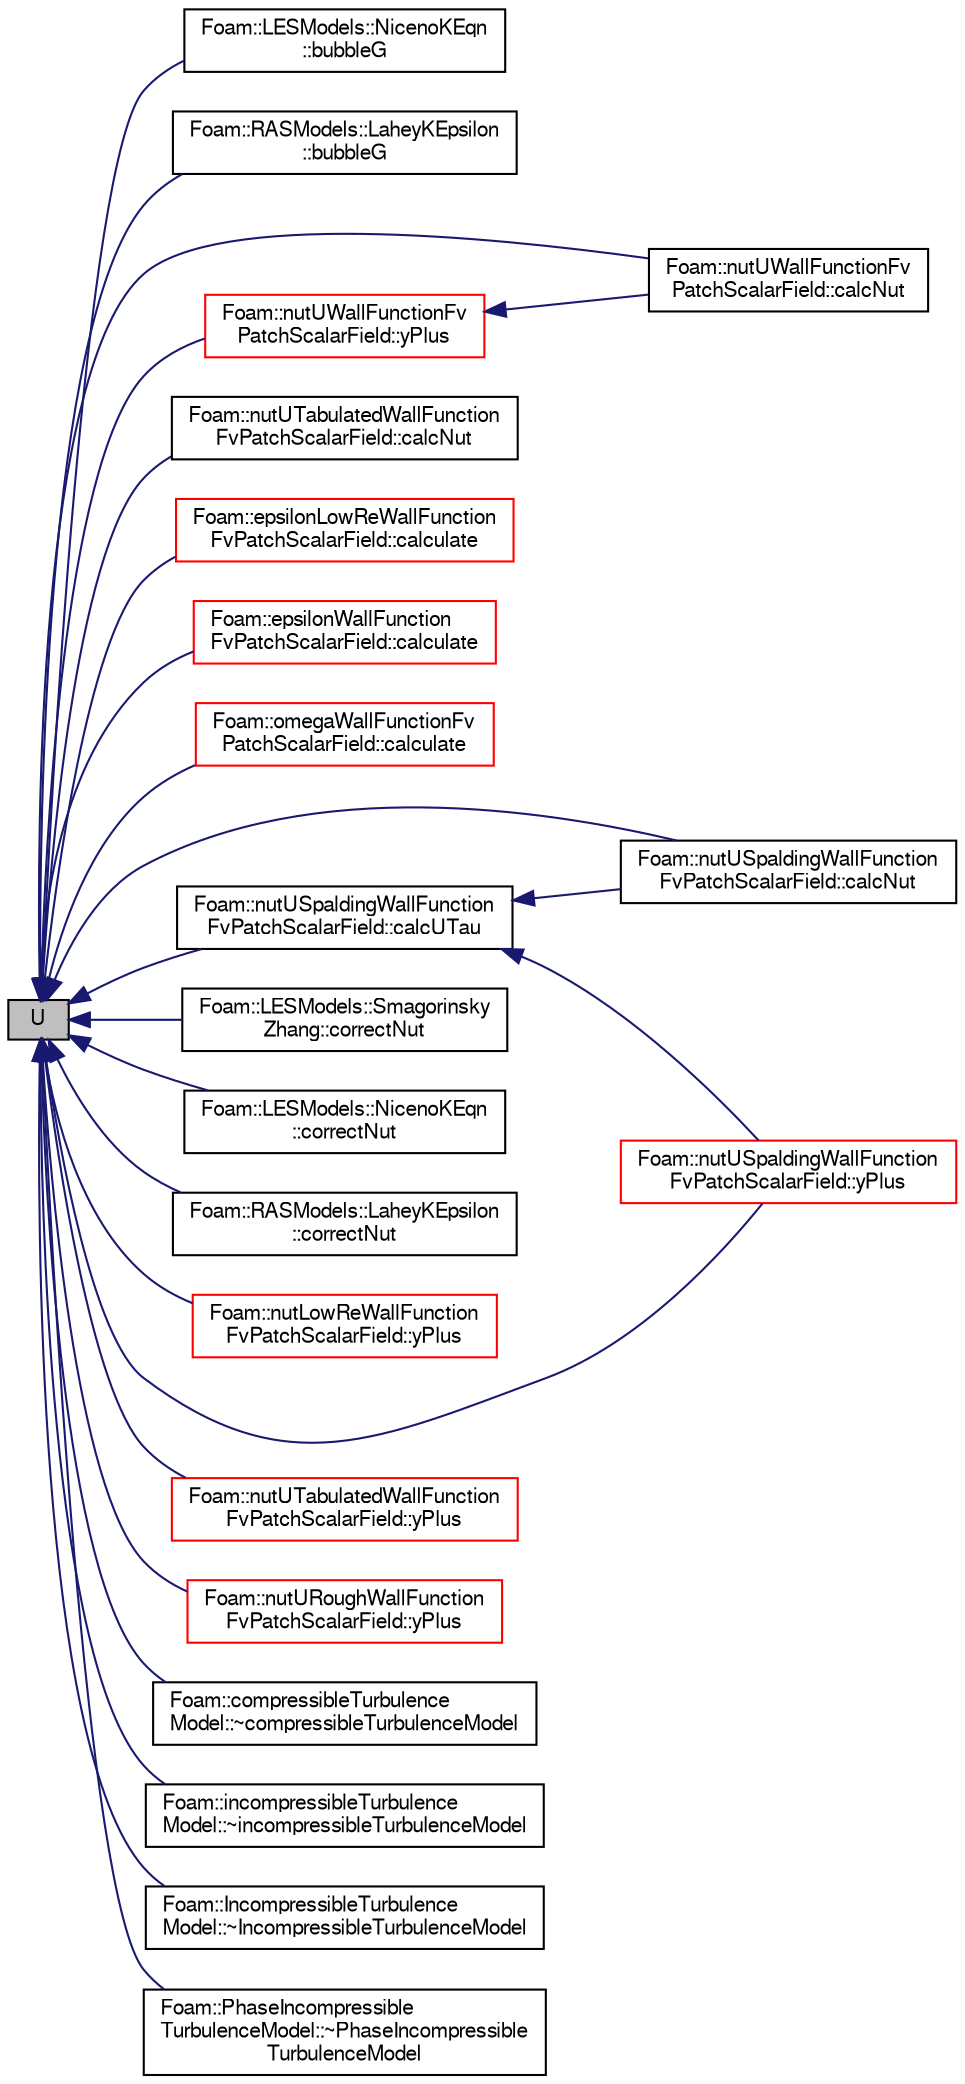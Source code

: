 digraph "U"
{
  bgcolor="transparent";
  edge [fontname="FreeSans",fontsize="10",labelfontname="FreeSans",labelfontsize="10"];
  node [fontname="FreeSans",fontsize="10",shape=record];
  rankdir="LR";
  Node119 [label="U",height=0.2,width=0.4,color="black", fillcolor="grey75", style="filled", fontcolor="black"];
  Node119 -> Node120 [dir="back",color="midnightblue",fontsize="10",style="solid",fontname="FreeSans"];
  Node120 [label="Foam::LESModels::NicenoKEqn\l::bubbleG",height=0.2,width=0.4,color="black",URL="$a31170.html#a627e30c80dd2737d19b4c4163b766488"];
  Node119 -> Node121 [dir="back",color="midnightblue",fontsize="10",style="solid",fontname="FreeSans"];
  Node121 [label="Foam::RASModels::LaheyKEpsilon\l::bubbleG",height=0.2,width=0.4,color="black",URL="$a31186.html#a627e30c80dd2737d19b4c4163b766488"];
  Node119 -> Node122 [dir="back",color="midnightblue",fontsize="10",style="solid",fontname="FreeSans"];
  Node122 [label="Foam::nutUWallFunctionFv\lPatchScalarField::calcNut",height=0.2,width=0.4,color="black",URL="$a31286.html#a770ef88c60cd370e9d4eacc46f774f07",tooltip="Calculate the turbulence viscosity. "];
  Node119 -> Node123 [dir="back",color="midnightblue",fontsize="10",style="solid",fontname="FreeSans"];
  Node123 [label="Foam::nutUSpaldingWallFunction\lFvPatchScalarField::calcNut",height=0.2,width=0.4,color="black",URL="$a31278.html#a770ef88c60cd370e9d4eacc46f774f07",tooltip="Calculate the turbulence viscosity. "];
  Node119 -> Node124 [dir="back",color="midnightblue",fontsize="10",style="solid",fontname="FreeSans"];
  Node124 [label="Foam::nutUTabulatedWallFunction\lFvPatchScalarField::calcNut",height=0.2,width=0.4,color="black",URL="$a31282.html#a770ef88c60cd370e9d4eacc46f774f07",tooltip="Calculate the turbulence viscosity. "];
  Node119 -> Node125 [dir="back",color="midnightblue",fontsize="10",style="solid",fontname="FreeSans"];
  Node125 [label="Foam::epsilonLowReWallFunction\lFvPatchScalarField::calculate",height=0.2,width=0.4,color="red",URL="$a31238.html#a9b10d949afa36a0fe772c66e94719865",tooltip="Calculate the epsilon and G. "];
  Node119 -> Node127 [dir="back",color="midnightblue",fontsize="10",style="solid",fontname="FreeSans"];
  Node127 [label="Foam::epsilonWallFunction\lFvPatchScalarField::calculate",height=0.2,width=0.4,color="red",URL="$a31242.html#a9b10d949afa36a0fe772c66e94719865",tooltip="Calculate the epsilon and G. "];
  Node119 -> Node136 [dir="back",color="midnightblue",fontsize="10",style="solid",fontname="FreeSans"];
  Node136 [label="Foam::omegaWallFunctionFv\lPatchScalarField::calculate",height=0.2,width=0.4,color="red",URL="$a31294.html#a198ab1edcd6a58e1f422febaac58dacc",tooltip="Calculate the omega and G. "];
  Node119 -> Node145 [dir="back",color="midnightblue",fontsize="10",style="solid",fontname="FreeSans"];
  Node145 [label="Foam::nutUSpaldingWallFunction\lFvPatchScalarField::calcUTau",height=0.2,width=0.4,color="black",URL="$a31278.html#a24807ec3405a761fb6380573614a3040",tooltip="Calculate the friction velocity. "];
  Node145 -> Node123 [dir="back",color="midnightblue",fontsize="10",style="solid",fontname="FreeSans"];
  Node145 -> Node146 [dir="back",color="midnightblue",fontsize="10",style="solid",fontname="FreeSans"];
  Node146 [label="Foam::nutUSpaldingWallFunction\lFvPatchScalarField::yPlus",height=0.2,width=0.4,color="red",URL="$a31278.html#a0de83d05eb8aabc5f8cf747584ef03c3",tooltip="Calculate and return the yPlus at the boundary. "];
  Node119 -> Node148 [dir="back",color="midnightblue",fontsize="10",style="solid",fontname="FreeSans"];
  Node148 [label="Foam::LESModels::Smagorinsky\lZhang::correctNut",height=0.2,width=0.4,color="black",URL="$a31174.html#aaffe89433f18f1ee4137486e19219448"];
  Node119 -> Node149 [dir="back",color="midnightblue",fontsize="10",style="solid",fontname="FreeSans"];
  Node149 [label="Foam::LESModels::NicenoKEqn\l::correctNut",height=0.2,width=0.4,color="black",URL="$a31170.html#aaffe89433f18f1ee4137486e19219448"];
  Node119 -> Node150 [dir="back",color="midnightblue",fontsize="10",style="solid",fontname="FreeSans"];
  Node150 [label="Foam::RASModels::LaheyKEpsilon\l::correctNut",height=0.2,width=0.4,color="black",URL="$a31186.html#aaffe89433f18f1ee4137486e19219448"];
  Node119 -> Node151 [dir="back",color="midnightblue",fontsize="10",style="solid",fontname="FreeSans"];
  Node151 [label="Foam::nutLowReWallFunction\lFvPatchScalarField::yPlus",height=0.2,width=0.4,color="red",URL="$a31270.html#a0de83d05eb8aabc5f8cf747584ef03c3",tooltip="Calculate and return the yPlus at the boundary. "];
  Node119 -> Node153 [dir="back",color="midnightblue",fontsize="10",style="solid",fontname="FreeSans"];
  Node153 [label="Foam::nutUWallFunctionFv\lPatchScalarField::yPlus",height=0.2,width=0.4,color="red",URL="$a31286.html#a0de83d05eb8aabc5f8cf747584ef03c3",tooltip="Calculate and return the yPlus at the boundary. "];
  Node153 -> Node122 [dir="back",color="midnightblue",fontsize="10",style="solid",fontname="FreeSans"];
  Node119 -> Node146 [dir="back",color="midnightblue",fontsize="10",style="solid",fontname="FreeSans"];
  Node119 -> Node156 [dir="back",color="midnightblue",fontsize="10",style="solid",fontname="FreeSans"];
  Node156 [label="Foam::nutUTabulatedWallFunction\lFvPatchScalarField::yPlus",height=0.2,width=0.4,color="red",URL="$a31282.html#a0de83d05eb8aabc5f8cf747584ef03c3",tooltip="Calculate and return the yPlus at the boundary. "];
  Node119 -> Node158 [dir="back",color="midnightblue",fontsize="10",style="solid",fontname="FreeSans"];
  Node158 [label="Foam::nutURoughWallFunction\lFvPatchScalarField::yPlus",height=0.2,width=0.4,color="red",URL="$a31274.html#a0de83d05eb8aabc5f8cf747584ef03c3",tooltip="Calculate and return the yPlus at the boundary. "];
  Node119 -> Node160 [dir="back",color="midnightblue",fontsize="10",style="solid",fontname="FreeSans"];
  Node160 [label="Foam::compressibleTurbulence\lModel::~compressibleTurbulenceModel",height=0.2,width=0.4,color="black",URL="$a31150.html#aef12e88925342dd1a91857f727c61164",tooltip="Destructor. "];
  Node119 -> Node161 [dir="back",color="midnightblue",fontsize="10",style="solid",fontname="FreeSans"];
  Node161 [label="Foam::incompressibleTurbulence\lModel::~incompressibleTurbulenceModel",height=0.2,width=0.4,color="black",URL="$a31162.html#a70aff5daa86552bace9729efe923225f",tooltip="Destructor. "];
  Node119 -> Node162 [dir="back",color="midnightblue",fontsize="10",style="solid",fontname="FreeSans"];
  Node162 [label="Foam::IncompressibleTurbulence\lModel::~IncompressibleTurbulenceModel",height=0.2,width=0.4,color="black",URL="$a31158.html#ada9ac877eb15f5f277b110deed440aa8",tooltip="Destructor. "];
  Node119 -> Node163 [dir="back",color="midnightblue",fontsize="10",style="solid",fontname="FreeSans"];
  Node163 [label="Foam::PhaseIncompressible\lTurbulenceModel::~PhaseIncompressible\lTurbulenceModel",height=0.2,width=0.4,color="black",URL="$a31194.html#a8aa1eda98ea8e8b9bfd733d197b35ad8",tooltip="Destructor. "];
}
